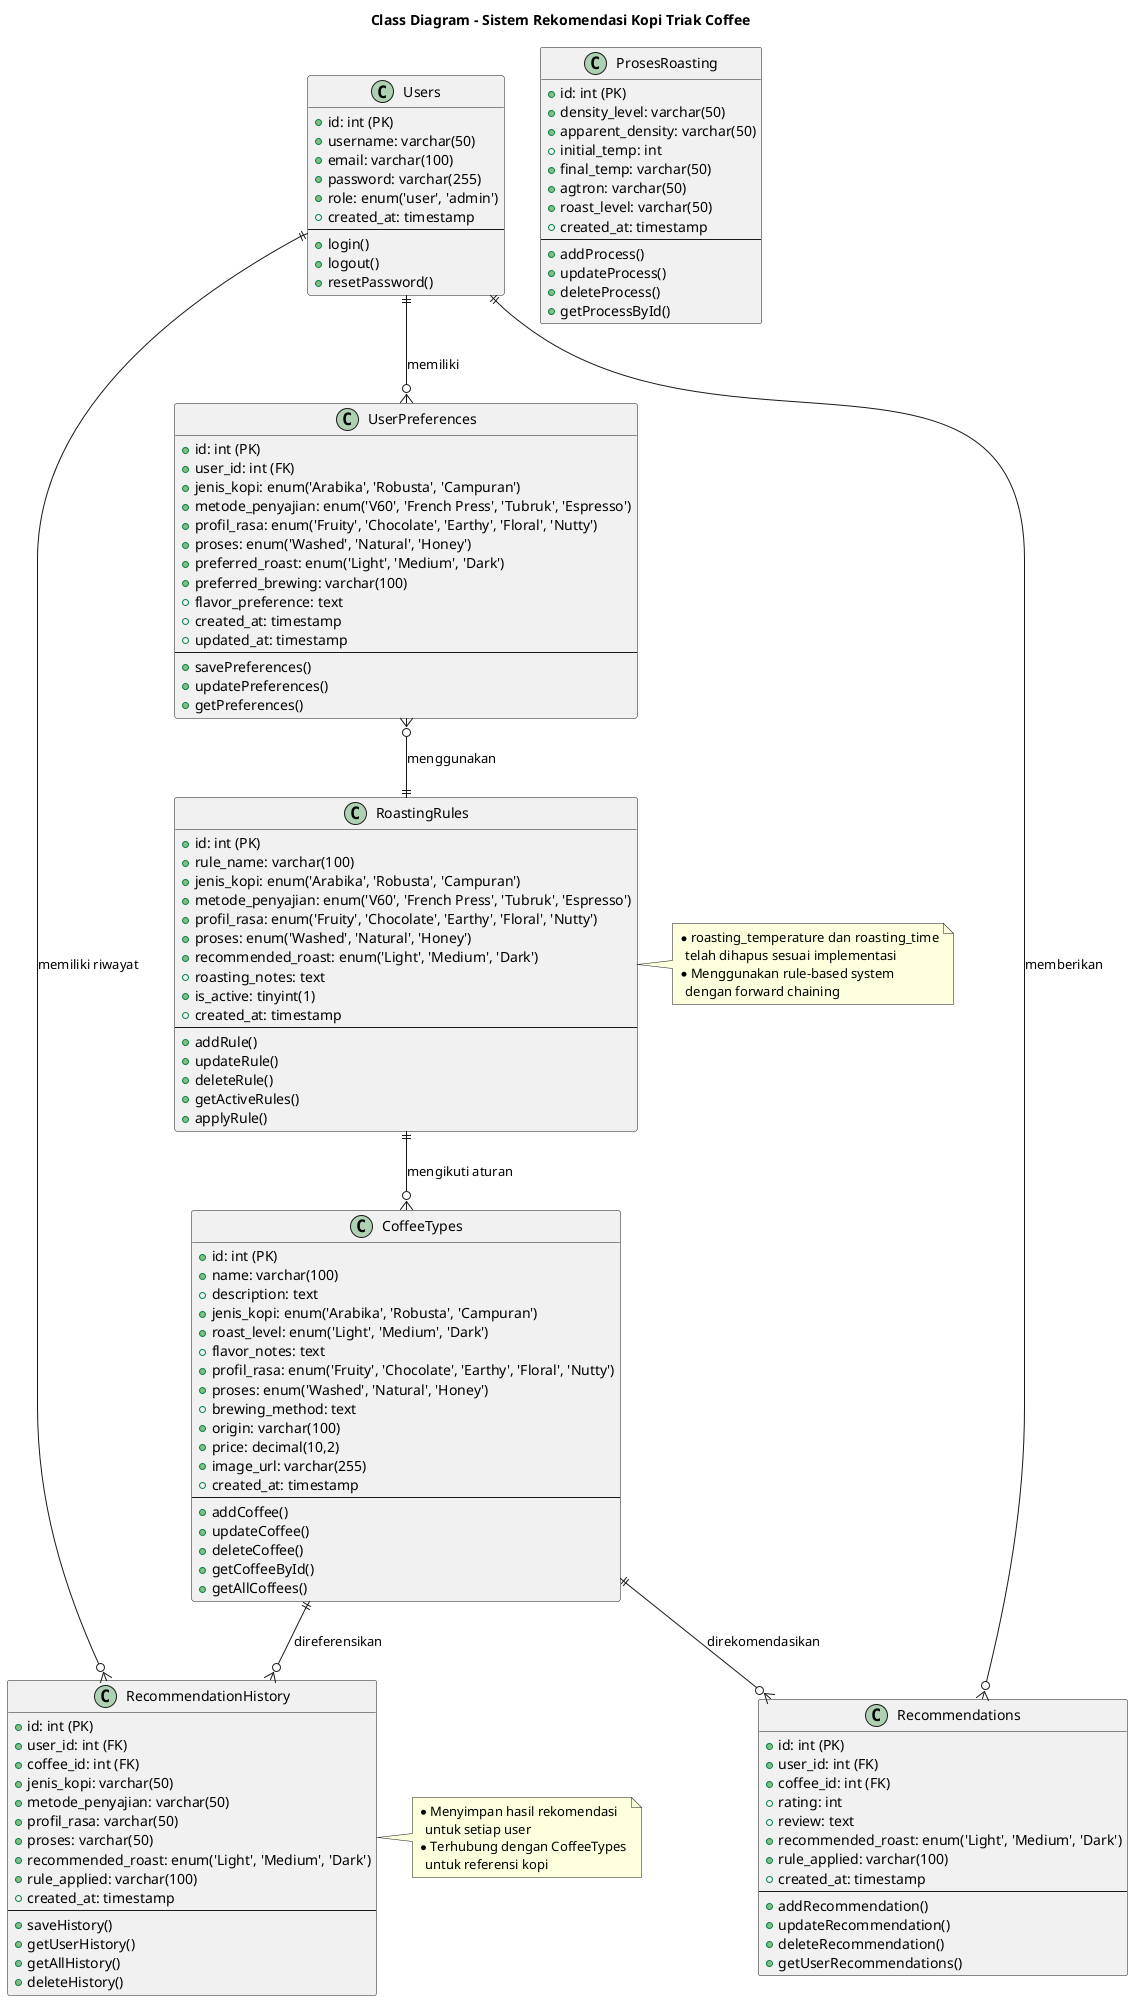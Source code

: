@startuml Class Diagram - Sistem Rekomendasi Kopi Triak Coffee

title Class Diagram - Sistem Rekomendasi Kopi Triak Coffee

' Users Entity
class Users {
  +id: int (PK)
  +username: varchar(50)
  +email: varchar(100)
  +password: varchar(255)
  +role: enum('user', 'admin')
  +created_at: timestamp
  --
  +login()
  +logout()
  +resetPassword()
}

' UserPreferences Entity
class UserPreferences {
  +id: int (PK)
  +user_id: int (FK)
  +jenis_kopi: enum('Arabika', 'Robusta', 'Campuran')
  +metode_penyajian: enum('V60', 'French Press', 'Tubruk', 'Espresso')
  +profil_rasa: enum('Fruity', 'Chocolate', 'Earthy', 'Floral', 'Nutty')
  +proses: enum('Washed', 'Natural', 'Honey')
  +preferred_roast: enum('Light', 'Medium', 'Dark')
  +preferred_brewing: varchar(100)
  +flavor_preference: text
  +created_at: timestamp
  +updated_at: timestamp
  --
  +savePreferences()
  +updatePreferences()
  +getPreferences()
}

' CoffeeTypes Entity
class CoffeeTypes {
  +id: int (PK)
  +name: varchar(100)
  +description: text
  +jenis_kopi: enum('Arabika', 'Robusta', 'Campuran')
  +roast_level: enum('Light', 'Medium', 'Dark')
  +flavor_notes: text
  +profil_rasa: enum('Fruity', 'Chocolate', 'Earthy', 'Floral', 'Nutty')
  +proses: enum('Washed', 'Natural', 'Honey')
  +brewing_method: text
  +origin: varchar(100)
  +price: decimal(10,2)
  +image_url: varchar(255)
  +created_at: timestamp
  --
  +addCoffee()
  +updateCoffee()
  +deleteCoffee()
  +getCoffeeById()
  +getAllCoffees()
}

' RoastingRules Entity
class RoastingRules {
  +id: int (PK)
  +rule_name: varchar(100)
  +jenis_kopi: enum('Arabika', 'Robusta', 'Campuran')
  +metode_penyajian: enum('V60', 'French Press', 'Tubruk', 'Espresso')
  +profil_rasa: enum('Fruity', 'Chocolate', 'Earthy', 'Floral', 'Nutty')
  +proses: enum('Washed', 'Natural', 'Honey')
  +recommended_roast: enum('Light', 'Medium', 'Dark')
  +roasting_notes: text
  +is_active: tinyint(1)
  +created_at: timestamp
  --
  +addRule()
  +updateRule()
  +deleteRule()
  +getActiveRules()
  +applyRule()
}

' ProsesRoasting Entity
class ProsesRoasting {
  +id: int (PK)
  +density_level: varchar(50)
  +apparent_density: varchar(50)
  +initial_temp: int
  +final_temp: varchar(50)
  +agtron: varchar(50)
  +roast_level: varchar(50)
  +created_at: timestamp
  --
  +addProcess()
  +updateProcess()
  +deleteProcess()
  +getProcessById()
}

' RecommendationHistory Entity
class RecommendationHistory {
  +id: int (PK)
  +user_id: int (FK)
  +coffee_id: int (FK)
  +jenis_kopi: varchar(50)
  +metode_penyajian: varchar(50)
  +profil_rasa: varchar(50)
  +proses: varchar(50)
  +recommended_roast: enum('Light', 'Medium', 'Dark')
  +rule_applied: varchar(100)
  +created_at: timestamp
  --
  +saveHistory()
  +getUserHistory()
  +getAllHistory()
  +deleteHistory()
}

' Recommendations Entity
class Recommendations {
  +id: int (PK)
  +user_id: int (FK)
  +coffee_id: int (FK)
  +rating: int
  +review: text
  +recommended_roast: enum('Light', 'Medium', 'Dark')
  +rule_applied: varchar(100)
  +created_at: timestamp
  --
  +addRecommendation()
  +updateRecommendation()
  +deleteRecommendation()
  +getUserRecommendations()
}

' Relationships
Users ||--o{ UserPreferences : "memiliki"
Users ||--o{ RecommendationHistory : "memiliki riwayat"
Users ||--o{ Recommendations : "memberikan"

CoffeeTypes ||--o{ Recommendations : "direkomendasikan"
CoffeeTypes ||--o{ RecommendationHistory : "direferensikan"

RoastingRules ||--o{ CoffeeTypes : "mengikuti aturan"
UserPreferences }o--|| RoastingRules : "menggunakan"

' Notes
note right of RoastingRules
  * roasting_temperature dan roasting_time
    telah dihapus sesuai implementasi
  * Menggunakan rule-based system
    dengan forward chaining
end note

note right of RecommendationHistory
  * Menyimpan hasil rekomendasi
    untuk setiap user
  * Terhubung dengan CoffeeTypes
    untuk referensi kopi
end note

@enduml 